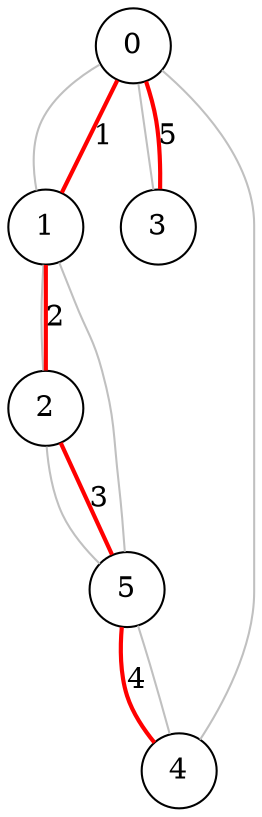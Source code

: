 graph G {
  node [shape=circle];
  0 -- 1 [color=gray];
  0 -- 3 [color=gray];
  0 -- 4 [color=gray];
  1 -- 2 [color=gray];
  1 -- 5 [color=gray];
  2 -- 5 [color=gray];
  4 -- 5 [color=gray];
  0 -- 1 [color=red, penwidth=2, label="1"];
  1 -- 2 [color=red, penwidth=2, label="2"];
  2 -- 5 [color=red, penwidth=2, label="3"];
  5 -- 4 [color=red, penwidth=2, label="4"];
  0 -- 3 [color=red, penwidth=2, label="5"];
}
